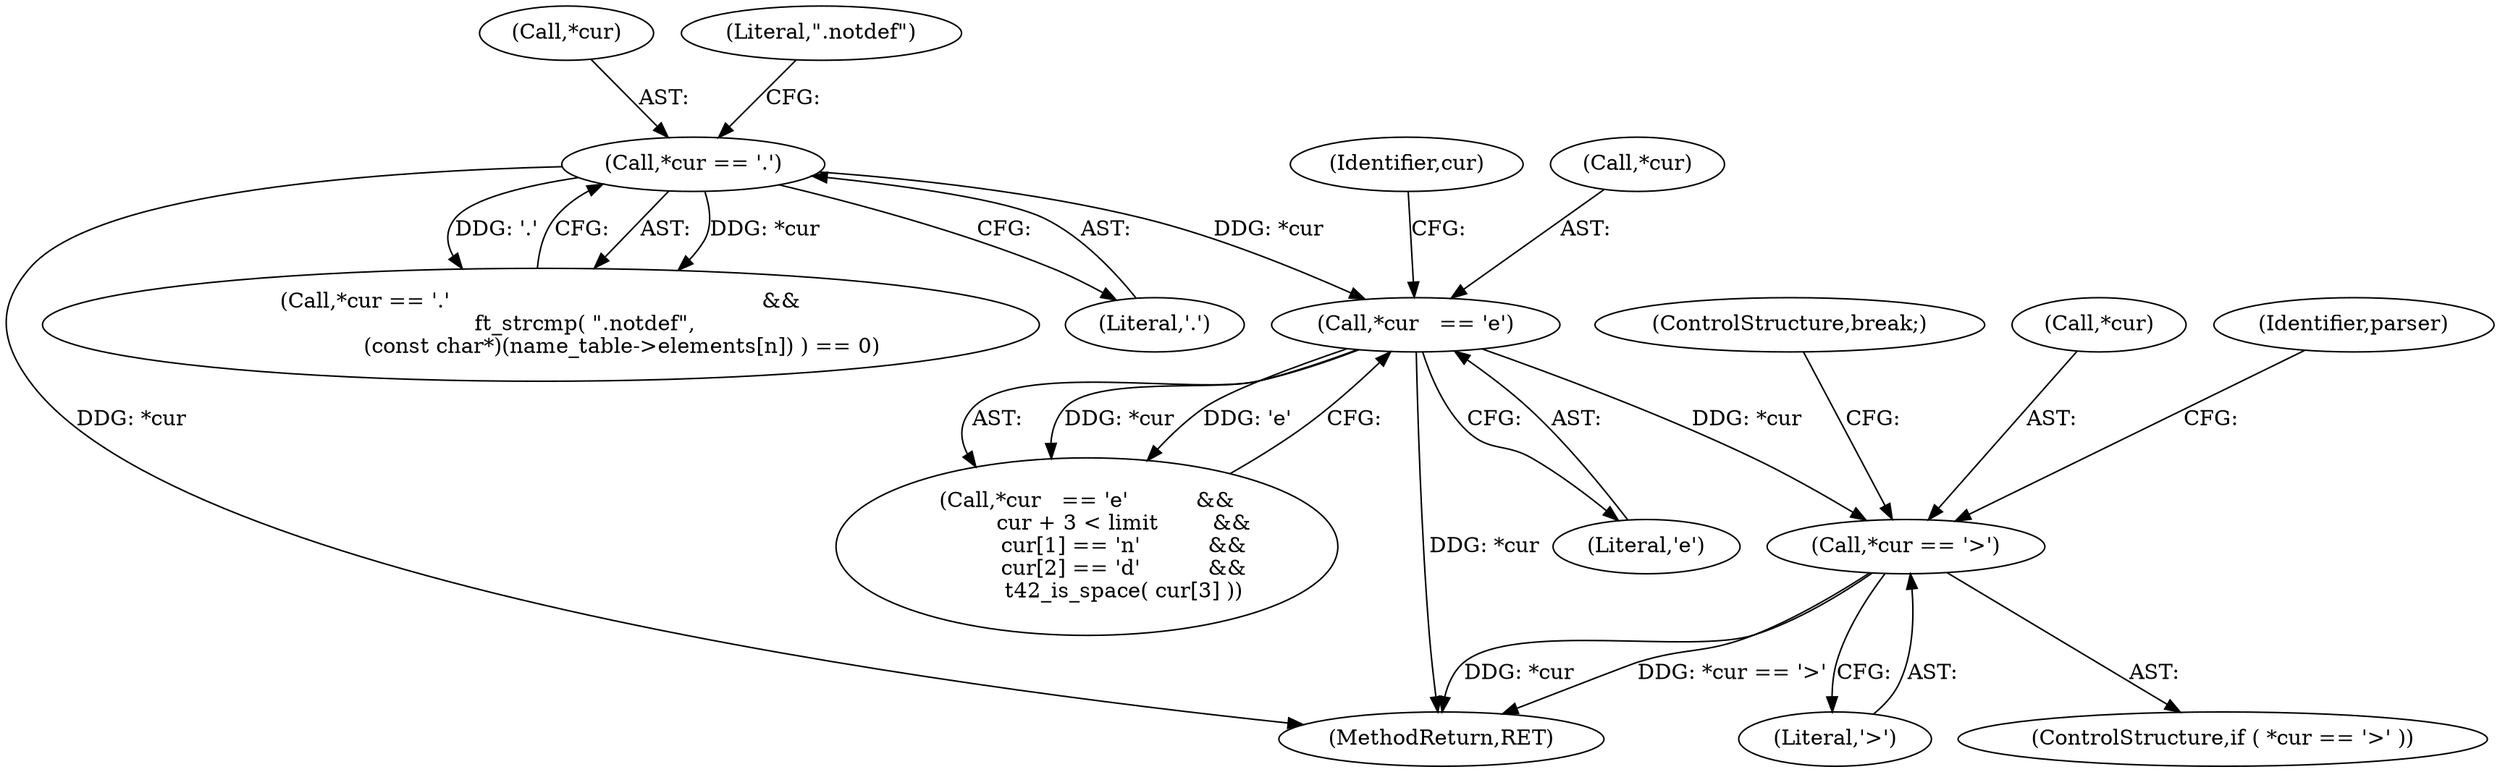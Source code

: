 digraph "0_savannah_73be9f9ab67842cfbec36ee99e8d2301434c84ca_0@pointer" {
"1000414" [label="(Call,*cur == '>')"];
"1000386" [label="(Call,*cur   == 'e')"];
"1000486" [label="(Call,*cur == '.')"];
"1000393" [label="(Identifier,cur)"];
"1000386" [label="(Call,*cur   == 'e')"];
"1000485" [label="(Call,*cur == '.'                                              &&\n             ft_strcmp( \".notdef\",\n                        (const char*)(name_table->elements[n]) ) == 0)"];
"1000413" [label="(ControlStructure,if ( *cur == '>' ))"];
"1000576" [label="(MethodReturn,RET)"];
"1000487" [label="(Call,*cur)"];
"1000486" [label="(Call,*cur == '.')"];
"1000492" [label="(Literal,\".notdef\")"];
"1000389" [label="(Literal,'e')"];
"1000414" [label="(Call,*cur == '>')"];
"1000489" [label="(Literal,'.')"];
"1000417" [label="(Literal,'>')"];
"1000385" [label="(Call,*cur   == 'e'          &&\n           cur + 3 < limit        &&\n           cur[1] == 'n'          &&\n           cur[2] == 'd'          &&\n           t42_is_space( cur[3] ))"];
"1000387" [label="(Call,*cur)"];
"1000418" [label="(ControlStructure,break;)"];
"1000415" [label="(Call,*cur)"];
"1000420" [label="(Identifier,parser)"];
"1000414" -> "1000413"  [label="AST: "];
"1000414" -> "1000417"  [label="CFG: "];
"1000415" -> "1000414"  [label="AST: "];
"1000417" -> "1000414"  [label="AST: "];
"1000418" -> "1000414"  [label="CFG: "];
"1000420" -> "1000414"  [label="CFG: "];
"1000414" -> "1000576"  [label="DDG: *cur == '>'"];
"1000414" -> "1000576"  [label="DDG: *cur"];
"1000386" -> "1000414"  [label="DDG: *cur"];
"1000386" -> "1000385"  [label="AST: "];
"1000386" -> "1000389"  [label="CFG: "];
"1000387" -> "1000386"  [label="AST: "];
"1000389" -> "1000386"  [label="AST: "];
"1000393" -> "1000386"  [label="CFG: "];
"1000385" -> "1000386"  [label="CFG: "];
"1000386" -> "1000576"  [label="DDG: *cur"];
"1000386" -> "1000385"  [label="DDG: *cur"];
"1000386" -> "1000385"  [label="DDG: 'e'"];
"1000486" -> "1000386"  [label="DDG: *cur"];
"1000486" -> "1000485"  [label="AST: "];
"1000486" -> "1000489"  [label="CFG: "];
"1000487" -> "1000486"  [label="AST: "];
"1000489" -> "1000486"  [label="AST: "];
"1000492" -> "1000486"  [label="CFG: "];
"1000485" -> "1000486"  [label="CFG: "];
"1000486" -> "1000576"  [label="DDG: *cur"];
"1000486" -> "1000485"  [label="DDG: *cur"];
"1000486" -> "1000485"  [label="DDG: '.'"];
}
